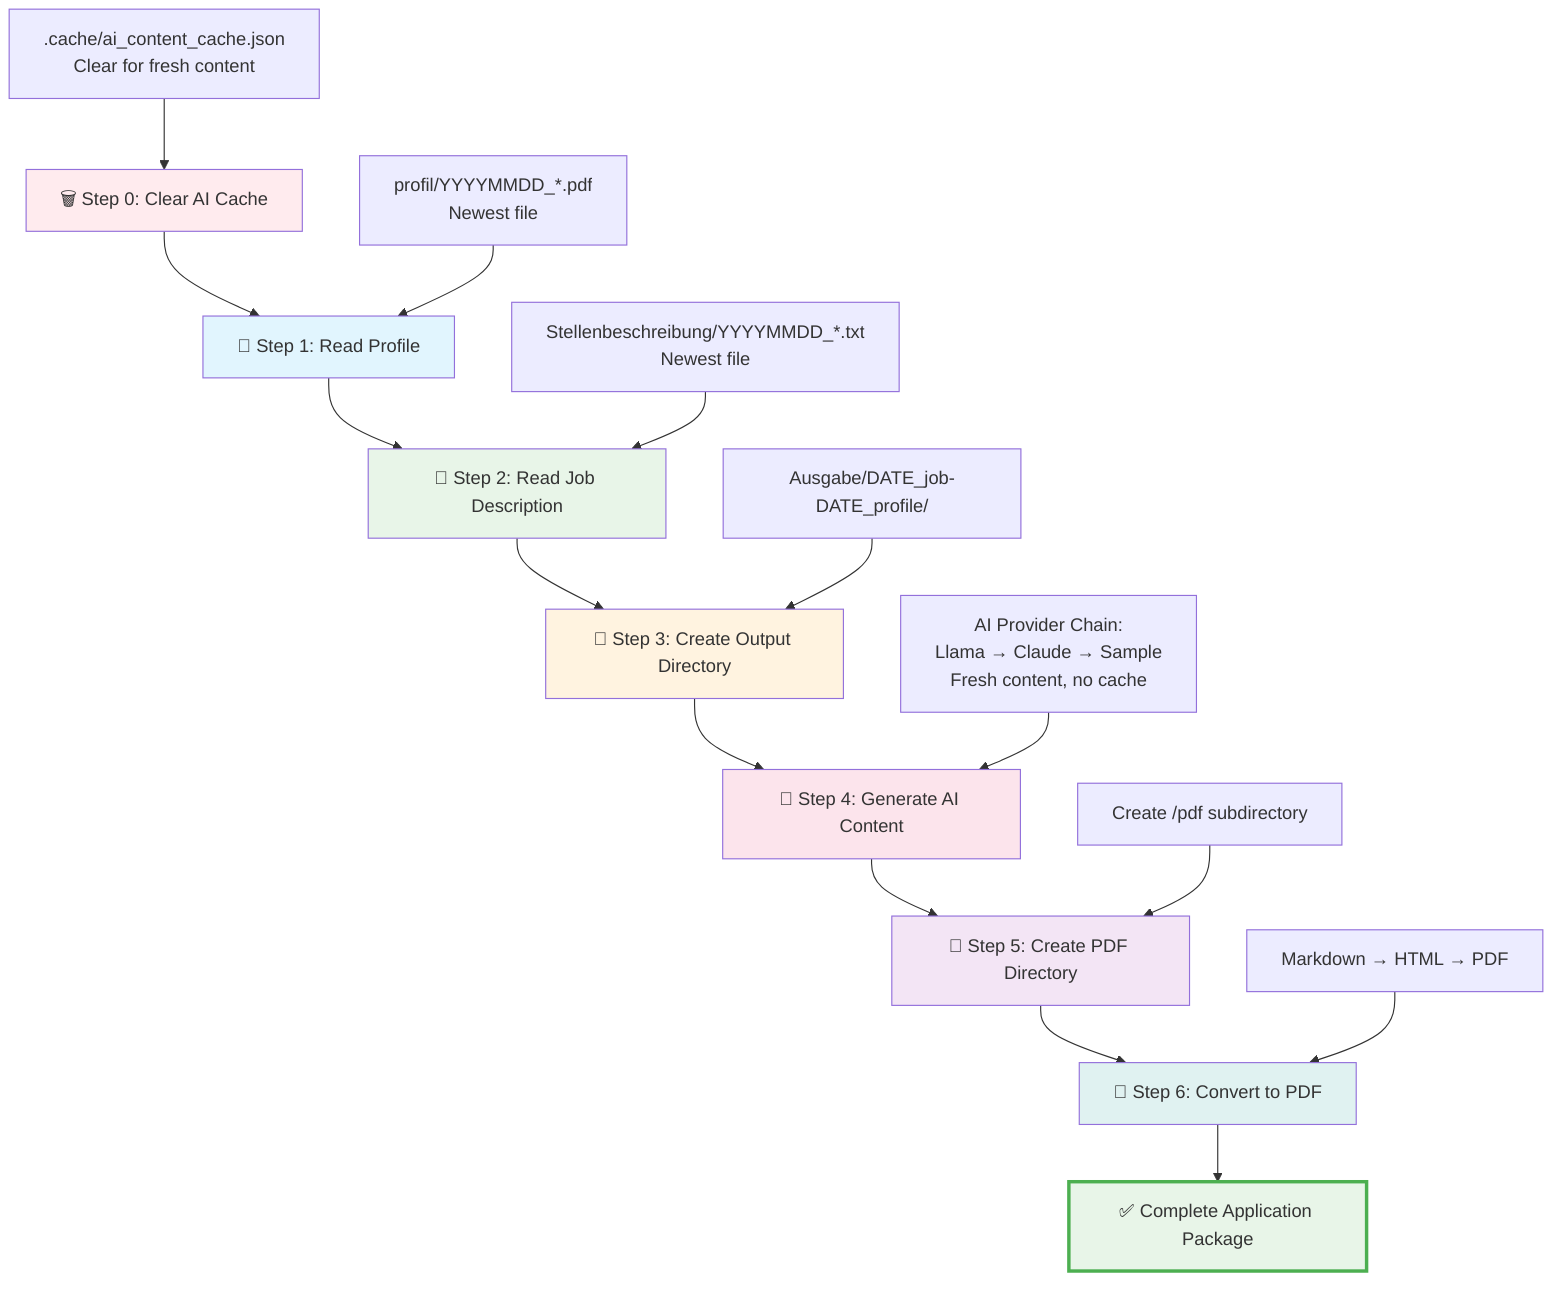 flowchart TD
    A0["🗑️ Step 0: Clear AI Cache"] --> A["📁 Step 1: Read Profile"]
    A --> B["📄 Step 2: Read Job Description"]
    B --> C["📂 Step 3: Create Output Directory"]
    C --> D["🤖 Step 4: Generate AI Content"]
    D --> E["📁 Step 5: Create PDF Directory"]
    E --> F["📄 Step 6: Convert to PDF"]
    
    A01[".cache/ai_content_cache.json<br/>Clear for fresh content"] --> A0
    A1["profil/YYYYMMDD_*.pdf<br/>Newest file"] --> A
    B1["Stellenbeschreibung/YYYYMMDD_*.txt<br/>Newest file"] --> B
    C1["Ausgabe/DATE_job-DATE_profile/"] --> C
    D1["AI Provider Chain:<br/>Llama → Claude → Sample<br/>Fresh content, no cache"] --> D
    E1["Create /pdf subdirectory"] --> E
    F1["Markdown → HTML → PDF"] --> F
    
    F --> G["✅ Complete Application Package"]
    
    style A0 fill:#ffebee
    style A fill:#e1f5fe
    style B fill:#e8f5e8
    style C fill:#fff3e0
    style D fill:#fce4ec
    style E fill:#f3e5f5
    style F fill:#e0f2f1
    style G fill:#e8f5e8,stroke:#4caf50,stroke-width:3px
